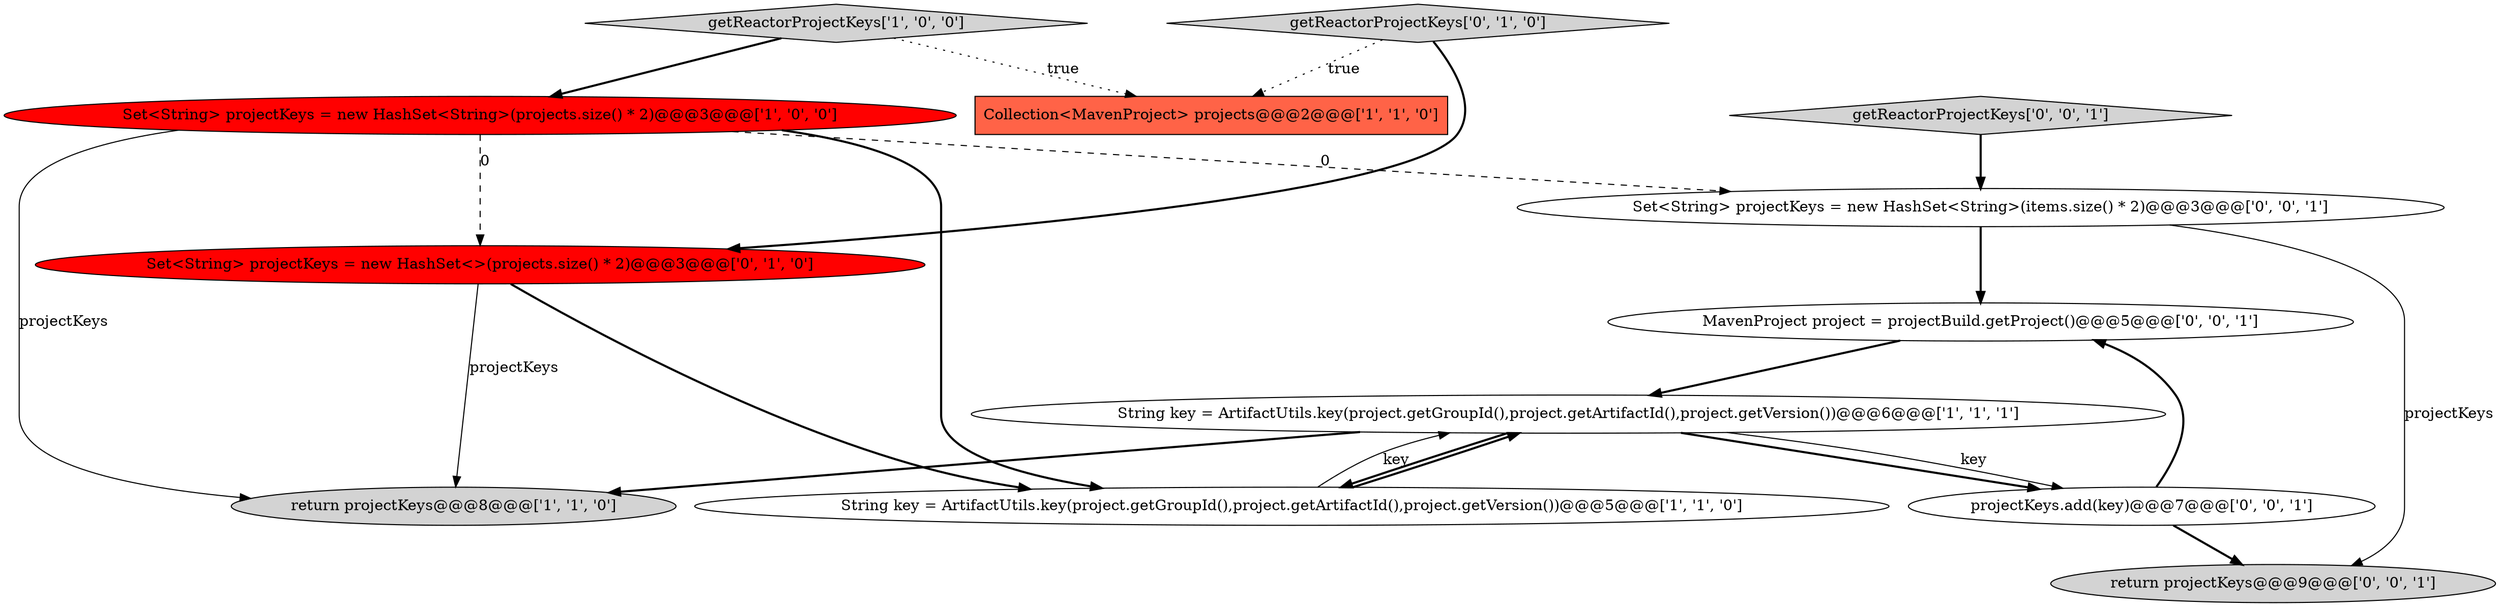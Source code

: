 digraph {
10 [style = filled, label = "Set<String> projectKeys = new HashSet<String>(items.size() * 2)@@@3@@@['0', '0', '1']", fillcolor = white, shape = ellipse image = "AAA0AAABBB3BBB"];
12 [style = filled, label = "return projectKeys@@@9@@@['0', '0', '1']", fillcolor = lightgray, shape = ellipse image = "AAA0AAABBB3BBB"];
3 [style = filled, label = "String key = ArtifactUtils.key(project.getGroupId(),project.getArtifactId(),project.getVersion())@@@5@@@['1', '1', '0']", fillcolor = white, shape = ellipse image = "AAA0AAABBB1BBB"];
2 [style = filled, label = "getReactorProjectKeys['1', '0', '0']", fillcolor = lightgray, shape = diamond image = "AAA0AAABBB1BBB"];
5 [style = filled, label = "String key = ArtifactUtils.key(project.getGroupId(),project.getArtifactId(),project.getVersion())@@@6@@@['1', '1', '1']", fillcolor = white, shape = ellipse image = "AAA0AAABBB1BBB"];
9 [style = filled, label = "MavenProject project = projectBuild.getProject()@@@5@@@['0', '0', '1']", fillcolor = white, shape = ellipse image = "AAA0AAABBB3BBB"];
7 [style = filled, label = "getReactorProjectKeys['0', '1', '0']", fillcolor = lightgray, shape = diamond image = "AAA0AAABBB2BBB"];
11 [style = filled, label = "getReactorProjectKeys['0', '0', '1']", fillcolor = lightgray, shape = diamond image = "AAA0AAABBB3BBB"];
6 [style = filled, label = "Set<String> projectKeys = new HashSet<>(projects.size() * 2)@@@3@@@['0', '1', '0']", fillcolor = red, shape = ellipse image = "AAA1AAABBB2BBB"];
8 [style = filled, label = "projectKeys.add(key)@@@7@@@['0', '0', '1']", fillcolor = white, shape = ellipse image = "AAA0AAABBB3BBB"];
4 [style = filled, label = "Set<String> projectKeys = new HashSet<String>(projects.size() * 2)@@@3@@@['1', '0', '0']", fillcolor = red, shape = ellipse image = "AAA1AAABBB1BBB"];
0 [style = filled, label = "return projectKeys@@@8@@@['1', '1', '0']", fillcolor = lightgray, shape = ellipse image = "AAA0AAABBB1BBB"];
1 [style = filled, label = "Collection<MavenProject> projects@@@2@@@['1', '1', '0']", fillcolor = tomato, shape = box image = "AAA0AAABBB1BBB"];
5->3 [style = bold, label=""];
6->3 [style = bold, label=""];
4->3 [style = bold, label=""];
5->8 [style = bold, label=""];
6->0 [style = solid, label="projectKeys"];
3->5 [style = solid, label="key"];
4->6 [style = dashed, label="0"];
2->4 [style = bold, label=""];
10->12 [style = solid, label="projectKeys"];
4->0 [style = solid, label="projectKeys"];
3->5 [style = bold, label=""];
5->0 [style = bold, label=""];
11->10 [style = bold, label=""];
2->1 [style = dotted, label="true"];
5->8 [style = solid, label="key"];
7->6 [style = bold, label=""];
8->9 [style = bold, label=""];
9->5 [style = bold, label=""];
10->9 [style = bold, label=""];
4->10 [style = dashed, label="0"];
7->1 [style = dotted, label="true"];
8->12 [style = bold, label=""];
}
